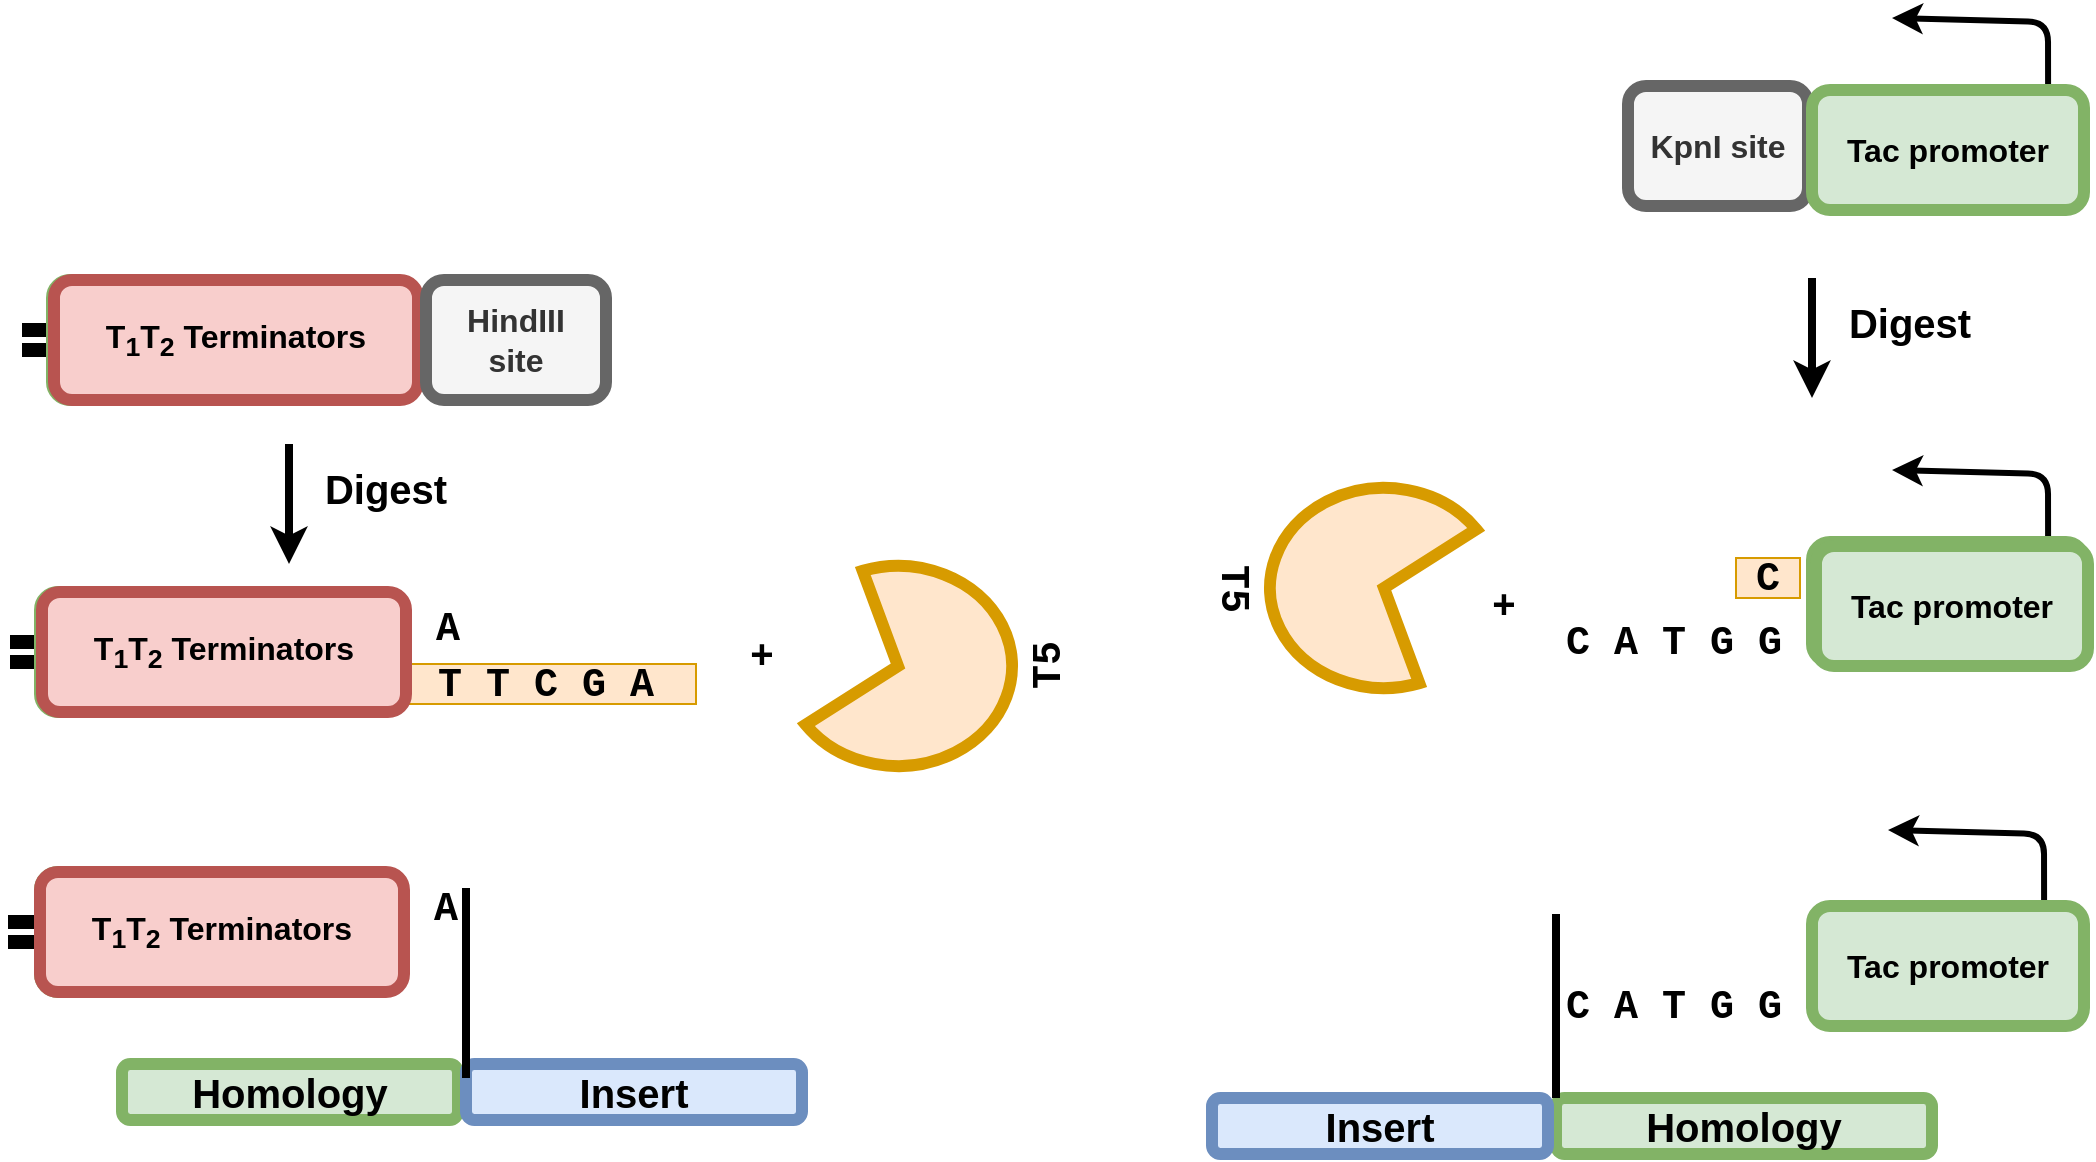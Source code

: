 <mxfile version="14.6.13" type="device" pages="3"><diagram id="rqG2H4vEE6brF2aqTZNh" name="Page-1"><mxGraphModel dx="2200" dy="825" grid="1" gridSize="2" guides="1" tooltips="1" connect="1" arrows="1" fold="1" page="1" pageScale="1" pageWidth="850" pageHeight="1100" math="0" shadow="0"><root><mxCell id="0"/><mxCell id="1" parent="0"/><mxCell id="bEd4uS3DyzJ1hzSvsqkC-2" value="A" style="text;html=1;strokeColor=none;fillColor=none;align=center;verticalAlign=middle;whiteSpace=wrap;rounded=0;fontSize=20;fontFamily=Courier New;fontStyle=1" parent="1" vertex="1"><mxGeometry x="-370" y="1362" width="40" height="20" as="geometry"/></mxCell><mxCell id="bEd4uS3DyzJ1hzSvsqkC-3" value="T T C G A" style="text;html=1;strokeColor=#d79b00;fillColor=#ffe6cc;align=center;verticalAlign=middle;whiteSpace=wrap;rounded=0;fontSize=20;fontFamily=Courier New;fontStyle=1" parent="1" vertex="1"><mxGeometry x="-376" y="1390" width="150" height="20" as="geometry"/></mxCell><mxCell id="bEd4uS3DyzJ1hzSvsqkC-6" value="&lt;b&gt;T5&lt;/b&gt;" style="verticalLabelPosition=bottom;verticalAlign=top;html=1;shape=mxgraph.basic.pie;startAngle=0.2;endAngle=0.9;fontFamily=Courier New;fontSize=20;rotation=-90;fillColor=#ffe6cc;strokeColor=#d79b00;strokeWidth=6;" parent="1" vertex="1"><mxGeometry x="-175" y="1334" width="100" height="114" as="geometry"/></mxCell><mxCell id="bEd4uS3DyzJ1hzSvsqkC-7" value="" style="shape=link;html=1;fontSize=16;strokeWidth=7;endArrow=none;fontStyle=1" parent="1" edge="1"><mxGeometry width="100" relative="1" as="geometry"><mxPoint x="-563" y="1228" as="sourcePoint"/><mxPoint x="-423" y="1228" as="targetPoint"/></mxGeometry></mxCell><mxCell id="bEd4uS3DyzJ1hzSvsqkC-8" value="T7 Promotor" style="rounded=1;whiteSpace=wrap;html=1;strokeWidth=6;rotation=0;fillColor=#d5e8d4;strokeColor=#82b366;fontStyle=1;fontSize=16;" parent="1" vertex="1"><mxGeometry x="-548" y="1198" width="110" height="60" as="geometry"/></mxCell><mxCell id="bEd4uS3DyzJ1hzSvsqkC-9" value="T&lt;sub&gt;1&lt;/sub&gt;T&lt;sub&gt;2&lt;/sub&gt; Terminators" style="rounded=1;whiteSpace=wrap;html=1;strokeWidth=6;rotation=0;fillColor=#f8cecc;strokeColor=#b85450;fontStyle=1;fontSize=16;" parent="1" vertex="1"><mxGeometry x="-547" y="1198" width="182" height="60" as="geometry"/></mxCell><mxCell id="bEd4uS3DyzJ1hzSvsqkC-10" value="HindIII&lt;br&gt;site" style="rounded=1;whiteSpace=wrap;html=1;fillColor=#f5f5f5;strokeColor=#666666;fontStyle=1;fontSize=16;fontColor=#333333;strokeWidth=6;" parent="1" vertex="1"><mxGeometry x="-361" y="1198" width="90" height="60" as="geometry"/></mxCell><mxCell id="bEd4uS3DyzJ1hzSvsqkC-13" value="" style="shape=link;html=1;fontSize=16;strokeWidth=7;endArrow=none;fontStyle=1" parent="1" edge="1"><mxGeometry width="100" relative="1" as="geometry"><mxPoint x="-569" y="1384" as="sourcePoint"/><mxPoint x="-429" y="1384" as="targetPoint"/></mxGeometry></mxCell><mxCell id="bEd4uS3DyzJ1hzSvsqkC-14" value="T7 Promotor" style="rounded=1;whiteSpace=wrap;html=1;strokeWidth=6;rotation=0;fillColor=#d5e8d4;strokeColor=#82b366;fontStyle=1;fontSize=16;" parent="1" vertex="1"><mxGeometry x="-554" y="1354" width="110" height="60" as="geometry"/></mxCell><mxCell id="bEd4uS3DyzJ1hzSvsqkC-15" value="T&lt;sub&gt;1&lt;/sub&gt;T&lt;sub&gt;2&lt;/sub&gt; Terminators" style="rounded=1;whiteSpace=wrap;html=1;strokeWidth=6;rotation=0;fillColor=#f8cecc;strokeColor=#b85450;fontStyle=1;fontSize=16;" parent="1" vertex="1"><mxGeometry x="-553" y="1354" width="182" height="60" as="geometry"/></mxCell><mxCell id="bEd4uS3DyzJ1hzSvsqkC-25" value="" style="edgeStyle=orthogonalEdgeStyle;rounded=0;orthogonalLoop=1;jettySize=auto;html=1;fontFamily=Helvetica;fontSize=20;strokeWidth=4;" parent="1" source="bEd4uS3DyzJ1hzSvsqkC-16" target="bEd4uS3DyzJ1hzSvsqkC-20" edge="1"><mxGeometry relative="1" as="geometry"/></mxCell><mxCell id="bEd4uS3DyzJ1hzSvsqkC-16" value="A" style="text;html=1;strokeColor=none;fillColor=none;align=center;verticalAlign=middle;whiteSpace=wrap;rounded=0;fontSize=20;fontFamily=Courier New;fontStyle=1" parent="1" vertex="1"><mxGeometry x="-371" y="1502" width="40" height="20" as="geometry"/></mxCell><mxCell id="bEd4uS3DyzJ1hzSvsqkC-18" value="" style="shape=link;html=1;fontSize=16;strokeWidth=7;endArrow=none;fontStyle=1" parent="1" edge="1"><mxGeometry width="100" relative="1" as="geometry"><mxPoint x="-570" y="1524" as="sourcePoint"/><mxPoint x="-430" y="1524" as="targetPoint"/></mxGeometry></mxCell><mxCell id="bEd4uS3DyzJ1hzSvsqkC-19" value="T7 Promotor" style="rounded=1;whiteSpace=wrap;html=1;strokeWidth=6;rotation=0;fillColor=#d5e8d4;strokeColor=#82b366;fontStyle=1;fontSize=16;" parent="1" vertex="1"><mxGeometry x="-554" y="1494" width="110" height="60" as="geometry"/></mxCell><mxCell id="bEd4uS3DyzJ1hzSvsqkC-20" value="T&lt;sub&gt;1&lt;/sub&gt;T&lt;sub&gt;2&lt;/sub&gt; Terminators" style="rounded=1;whiteSpace=wrap;html=1;strokeWidth=6;rotation=0;fillColor=#f8cecc;strokeColor=#b85450;fontStyle=1;fontSize=16;" parent="1" vertex="1"><mxGeometry x="-554" y="1494" width="182" height="60" as="geometry"/></mxCell><mxCell id="bEd4uS3DyzJ1hzSvsqkC-21" value="Homology" style="rounded=1;whiteSpace=wrap;html=1;fontFamily=Helvetica;fontSize=20;fillColor=#d5e8d4;strokeColor=#82b366;strokeWidth=6;fontStyle=1" parent="1" vertex="1"><mxGeometry x="-513" y="1590" width="168" height="28" as="geometry"/></mxCell><mxCell id="bEd4uS3DyzJ1hzSvsqkC-22" value="Insert" style="rounded=1;whiteSpace=wrap;html=1;fontFamily=Helvetica;fontSize=20;fillColor=#dae8fc;strokeColor=#6c8ebf;strokeWidth=6;fontStyle=1" parent="1" vertex="1"><mxGeometry x="-341" y="1590" width="168" height="28" as="geometry"/></mxCell><mxCell id="bEd4uS3DyzJ1hzSvsqkC-24" value="" style="endArrow=none;html=1;fontFamily=Helvetica;fontSize=20;entryX=0.75;entryY=0;entryDx=0;entryDy=0;exitX=0;exitY=0.25;exitDx=0;exitDy=0;strokeWidth=4;" parent="1" source="bEd4uS3DyzJ1hzSvsqkC-22" target="bEd4uS3DyzJ1hzSvsqkC-16" edge="1"><mxGeometry width="50" height="50" relative="1" as="geometry"><mxPoint x="-343" y="1534" as="sourcePoint"/><mxPoint x="-293" y="1484" as="targetPoint"/></mxGeometry></mxCell><mxCell id="bEd4uS3DyzJ1hzSvsqkC-26" value="" style="endArrow=classic;html=1;fontFamily=Helvetica;fontSize=20;strokeWidth=4;" parent="1" edge="1"><mxGeometry width="50" height="50" relative="1" as="geometry"><mxPoint x="-429.5" y="1280" as="sourcePoint"/><mxPoint x="-429.5" y="1340" as="targetPoint"/></mxGeometry></mxCell><mxCell id="bEd4uS3DyzJ1hzSvsqkC-27" value="Digest" style="text;html=1;strokeColor=none;fillColor=none;align=center;verticalAlign=middle;whiteSpace=wrap;rounded=0;fontFamily=Helvetica;fontSize=20;fontStyle=1" parent="1" vertex="1"><mxGeometry x="-401" y="1292" width="40" height="20" as="geometry"/></mxCell><mxCell id="bEd4uS3DyzJ1hzSvsqkC-28" value="+" style="text;html=1;strokeColor=none;fillColor=none;align=center;verticalAlign=middle;whiteSpace=wrap;rounded=0;fontFamily=Helvetica;fontSize=20;fontStyle=1" parent="1" vertex="1"><mxGeometry x="-213" y="1374" width="40" height="20" as="geometry"/></mxCell><mxCell id="bEd4uS3DyzJ1hzSvsqkC-30" value="KpnI site" style="rounded=1;whiteSpace=wrap;html=1;fillColor=#f5f5f5;strokeColor=#666666;fontStyle=1;fontSize=16;fontColor=#333333;strokeWidth=6;" parent="1" vertex="1"><mxGeometry x="240" y="1101" width="90" height="60" as="geometry"/></mxCell><mxCell id="bEd4uS3DyzJ1hzSvsqkC-31" value="" style="endArrow=classic;html=1;fontSize=16;strokeWidth=3;exitX=0.868;exitY=0;exitDx=0;exitDy=0;exitPerimeter=0;" parent="1" source="bEd4uS3DyzJ1hzSvsqkC-32" edge="1"><mxGeometry width="50" height="50" relative="1" as="geometry"><mxPoint x="328" y="1091" as="sourcePoint"/><mxPoint x="372" y="1067" as="targetPoint"/><Array as="points"><mxPoint x="450" y="1069"/></Array></mxGeometry></mxCell><mxCell id="bEd4uS3DyzJ1hzSvsqkC-32" value="Tac promoter" style="rounded=1;whiteSpace=wrap;html=1;strokeWidth=6;rotation=0;fillColor=#d5e8d4;strokeColor=#82b366;fontStyle=1;fontSize=16;" parent="1" vertex="1"><mxGeometry x="332" y="1103" width="136" height="60" as="geometry"/></mxCell><mxCell id="bEd4uS3DyzJ1hzSvsqkC-34" value="" style="endArrow=classic;html=1;fontFamily=Helvetica;fontSize=20;strokeWidth=4;" parent="1" edge="1"><mxGeometry width="50" height="50" relative="1" as="geometry"><mxPoint x="332" y="1197" as="sourcePoint"/><mxPoint x="332" y="1257" as="targetPoint"/></mxGeometry></mxCell><mxCell id="bEd4uS3DyzJ1hzSvsqkC-35" value="Digest" style="text;html=1;strokeColor=none;fillColor=none;align=center;verticalAlign=middle;whiteSpace=wrap;rounded=0;fontFamily=Helvetica;fontSize=20;fontStyle=1" parent="1" vertex="1"><mxGeometry x="360.5" y="1209" width="40" height="20" as="geometry"/></mxCell><mxCell id="bEd4uS3DyzJ1hzSvsqkC-37" value="" style="endArrow=classic;html=1;fontSize=16;strokeWidth=3;exitX=0.868;exitY=0;exitDx=0;exitDy=0;exitPerimeter=0;" parent="1" source="bEd4uS3DyzJ1hzSvsqkC-38" edge="1"><mxGeometry width="50" height="50" relative="1" as="geometry"><mxPoint x="328" y="1317" as="sourcePoint"/><mxPoint x="372" y="1293" as="targetPoint"/><Array as="points"><mxPoint x="450" y="1295"/></Array></mxGeometry></mxCell><mxCell id="bEd4uS3DyzJ1hzSvsqkC-38" value="Tac promoter" style="rounded=1;whiteSpace=wrap;html=1;strokeWidth=6;rotation=0;fillColor=#d5e8d4;strokeColor=#82b366;fontStyle=1;fontSize=16;" parent="1" vertex="1"><mxGeometry x="332" y="1329" width="136" height="60" as="geometry"/></mxCell><mxCell id="bEd4uS3DyzJ1hzSvsqkC-40" value="C A T G G&amp;nbsp;" style="text;html=1;strokeColor=none;fillColor=none;align=center;verticalAlign=middle;whiteSpace=wrap;rounded=0;fontFamily=Courier New;fontSize=20;fontStyle=1" parent="1" vertex="1"><mxGeometry x="190" y="1369" width="158" height="20" as="geometry"/></mxCell><mxCell id="bEd4uS3DyzJ1hzSvsqkC-41" value="C" style="text;html=1;strokeColor=#d79b00;fillColor=#ffe6cc;align=center;verticalAlign=middle;whiteSpace=wrap;rounded=0;fontFamily=Courier New;fontSize=20;fontStyle=1" parent="1" vertex="1"><mxGeometry x="294" y="1337" width="32" height="20" as="geometry"/></mxCell><mxCell id="bEd4uS3DyzJ1hzSvsqkC-42" value="&lt;b&gt;T5&lt;/b&gt;" style="verticalLabelPosition=bottom;verticalAlign=top;html=1;shape=mxgraph.basic.pie;startAngle=0.2;endAngle=0.9;fontFamily=Courier New;fontSize=20;rotation=90;fillColor=#ffe6cc;strokeColor=#d79b00;strokeWidth=6;" parent="1" vertex="1"><mxGeometry x="68" y="1295" width="100" height="114" as="geometry"/></mxCell><mxCell id="bEd4uS3DyzJ1hzSvsqkC-43" value="+" style="text;html=1;strokeColor=none;fillColor=none;align=center;verticalAlign=middle;whiteSpace=wrap;rounded=0;fontFamily=Helvetica;fontSize=20;fontStyle=1" parent="1" vertex="1"><mxGeometry x="158" y="1349" width="40" height="20" as="geometry"/></mxCell><mxCell id="bEd4uS3DyzJ1hzSvsqkC-45" value="Tac promoter" style="rounded=1;whiteSpace=wrap;html=1;strokeWidth=6;rotation=0;fillColor=#d5e8d4;strokeColor=#82b366;fontStyle=1;fontSize=16;" parent="1" vertex="1"><mxGeometry x="334" y="1331" width="136" height="60" as="geometry"/></mxCell><mxCell id="bEd4uS3DyzJ1hzSvsqkC-47" value="" style="endArrow=classic;html=1;fontSize=16;strokeWidth=3;exitX=0.868;exitY=0;exitDx=0;exitDy=0;exitPerimeter=0;" parent="1" edge="1"><mxGeometry width="50" height="50" relative="1" as="geometry"><mxPoint x="448.048" y="1509" as="sourcePoint"/><mxPoint x="370" y="1473" as="targetPoint"/><Array as="points"><mxPoint x="448" y="1475"/></Array></mxGeometry></mxCell><mxCell id="bEd4uS3DyzJ1hzSvsqkC-48" value="Tac promoter" style="rounded=1;whiteSpace=wrap;html=1;strokeWidth=6;rotation=0;fillColor=#d5e8d4;strokeColor=#82b366;fontStyle=1;fontSize=16;" parent="1" vertex="1"><mxGeometry x="332" y="1511" width="136" height="60" as="geometry"/></mxCell><mxCell id="bEd4uS3DyzJ1hzSvsqkC-49" value="C A T G G&amp;nbsp;" style="text;html=1;strokeColor=none;fillColor=none;align=center;verticalAlign=middle;whiteSpace=wrap;rounded=0;fontFamily=Courier New;fontSize=20;fontStyle=1" parent="1" vertex="1"><mxGeometry x="190" y="1551" width="158" height="20" as="geometry"/></mxCell><mxCell id="bEd4uS3DyzJ1hzSvsqkC-50" value="Homology" style="rounded=1;whiteSpace=wrap;html=1;fontFamily=Helvetica;fontSize=20;fillColor=#d5e8d4;strokeColor=#82b366;strokeWidth=6;fontStyle=1" parent="1" vertex="1"><mxGeometry x="204" y="1607" width="188" height="28" as="geometry"/></mxCell><mxCell id="bEd4uS3DyzJ1hzSvsqkC-51" value="Insert" style="rounded=1;whiteSpace=wrap;html=1;fontFamily=Helvetica;fontSize=20;fillColor=#dae8fc;strokeColor=#6c8ebf;strokeWidth=6;fontStyle=1" parent="1" vertex="1"><mxGeometry x="32" y="1607" width="168" height="28" as="geometry"/></mxCell><mxCell id="bEd4uS3DyzJ1hzSvsqkC-53" value="" style="endArrow=none;html=1;fontFamily=Helvetica;fontSize=20;exitX=0;exitY=0;exitDx=0;exitDy=0;strokeWidth=4;" parent="1" source="bEd4uS3DyzJ1hzSvsqkC-50" edge="1"><mxGeometry width="50" height="50" relative="1" as="geometry"><mxPoint x="374" y="1551" as="sourcePoint"/><mxPoint x="204" y="1515" as="targetPoint"/></mxGeometry></mxCell></root></mxGraphModel></diagram><diagram id="1fuWBplSCIQqv248UN_R" name="5' overhang"><mxGraphModel dx="2200" dy="-275" grid="1" gridSize="10" guides="1" tooltips="1" connect="1" arrows="1" fold="1" page="1" pageScale="1" pageWidth="850" pageHeight="1100" math="0" shadow="0"><root><mxCell id="whH5f2aF5DjUQfxZ1dqd-0"/><mxCell id="whH5f2aF5DjUQfxZ1dqd-1" parent="whH5f2aF5DjUQfxZ1dqd-0"/><mxCell id="dkQ3DFYVs7v4zs6h81qp-0" value="A" style="text;html=1;strokeColor=none;fillColor=none;align=center;verticalAlign=middle;whiteSpace=wrap;rounded=0;fontSize=20;fontFamily=Courier New;fontStyle=1" vertex="1" parent="whH5f2aF5DjUQfxZ1dqd-1"><mxGeometry x="-370" y="1362" width="40" height="20" as="geometry"/></mxCell><mxCell id="dkQ3DFYVs7v4zs6h81qp-1" value="T T C G A" style="text;html=1;strokeColor=#d79b00;fillColor=#ffe6cc;align=center;verticalAlign=middle;whiteSpace=wrap;rounded=0;fontSize=20;fontFamily=Courier New;fontStyle=1" vertex="1" parent="whH5f2aF5DjUQfxZ1dqd-1"><mxGeometry x="-376" y="1390" width="150" height="20" as="geometry"/></mxCell><mxCell id="dkQ3DFYVs7v4zs6h81qp-2" value="&lt;b&gt;T5&lt;/b&gt;" style="verticalLabelPosition=bottom;verticalAlign=top;html=1;shape=mxgraph.basic.pie;startAngle=0.2;endAngle=0.9;fontFamily=Courier New;fontSize=20;rotation=-90;fillColor=#ffe6cc;strokeColor=#d79b00;strokeWidth=6;" vertex="1" parent="whH5f2aF5DjUQfxZ1dqd-1"><mxGeometry x="-175" y="1334" width="100" height="114" as="geometry"/></mxCell><mxCell id="dkQ3DFYVs7v4zs6h81qp-3" value="" style="shape=link;html=1;fontSize=16;strokeWidth=7;endArrow=none;fontStyle=1" edge="1" parent="whH5f2aF5DjUQfxZ1dqd-1"><mxGeometry width="100" relative="1" as="geometry"><mxPoint x="-563" y="1228" as="sourcePoint"/><mxPoint x="-423" y="1228" as="targetPoint"/></mxGeometry></mxCell><mxCell id="dkQ3DFYVs7v4zs6h81qp-4" value="T7 Promotor" style="rounded=1;whiteSpace=wrap;html=1;strokeWidth=6;rotation=0;fillColor=#d5e8d4;strokeColor=#82b366;fontStyle=1;fontSize=16;" vertex="1" parent="whH5f2aF5DjUQfxZ1dqd-1"><mxGeometry x="-548" y="1198" width="110" height="60" as="geometry"/></mxCell><mxCell id="dkQ3DFYVs7v4zs6h81qp-5" value="T&lt;sub&gt;1&lt;/sub&gt;T&lt;sub&gt;2&lt;/sub&gt; Terminators" style="rounded=1;whiteSpace=wrap;html=1;strokeWidth=6;rotation=0;fillColor=#f8cecc;strokeColor=#b85450;fontStyle=1;fontSize=16;" vertex="1" parent="whH5f2aF5DjUQfxZ1dqd-1"><mxGeometry x="-547" y="1198" width="182" height="60" as="geometry"/></mxCell><mxCell id="dkQ3DFYVs7v4zs6h81qp-6" value="HindIII&lt;br&gt;site" style="rounded=1;whiteSpace=wrap;html=1;fillColor=#f5f5f5;strokeColor=#666666;fontStyle=1;fontSize=16;fontColor=#333333;strokeWidth=6;" vertex="1" parent="whH5f2aF5DjUQfxZ1dqd-1"><mxGeometry x="-361" y="1198" width="90" height="60" as="geometry"/></mxCell><mxCell id="dkQ3DFYVs7v4zs6h81qp-7" value="" style="shape=link;html=1;fontSize=16;strokeWidth=7;endArrow=none;fontStyle=1" edge="1" parent="whH5f2aF5DjUQfxZ1dqd-1"><mxGeometry width="100" relative="1" as="geometry"><mxPoint x="-569" y="1384" as="sourcePoint"/><mxPoint x="-429" y="1384" as="targetPoint"/></mxGeometry></mxCell><mxCell id="dkQ3DFYVs7v4zs6h81qp-8" value="T7 Promotor" style="rounded=1;whiteSpace=wrap;html=1;strokeWidth=6;rotation=0;fillColor=#d5e8d4;strokeColor=#82b366;fontStyle=1;fontSize=16;" vertex="1" parent="whH5f2aF5DjUQfxZ1dqd-1"><mxGeometry x="-554" y="1354" width="110" height="60" as="geometry"/></mxCell><mxCell id="dkQ3DFYVs7v4zs6h81qp-9" value="T&lt;sub&gt;1&lt;/sub&gt;T&lt;sub&gt;2&lt;/sub&gt; Terminators" style="rounded=1;whiteSpace=wrap;html=1;strokeWidth=6;rotation=0;fillColor=#f8cecc;strokeColor=#b85450;fontStyle=1;fontSize=16;" vertex="1" parent="whH5f2aF5DjUQfxZ1dqd-1"><mxGeometry x="-553" y="1354" width="182" height="60" as="geometry"/></mxCell><mxCell id="dkQ3DFYVs7v4zs6h81qp-10" value="" style="edgeStyle=orthogonalEdgeStyle;rounded=0;orthogonalLoop=1;jettySize=auto;html=1;fontFamily=Helvetica;fontSize=20;strokeWidth=4;" edge="1" parent="whH5f2aF5DjUQfxZ1dqd-1" source="dkQ3DFYVs7v4zs6h81qp-11" target="dkQ3DFYVs7v4zs6h81qp-14"><mxGeometry relative="1" as="geometry"/></mxCell><mxCell id="dkQ3DFYVs7v4zs6h81qp-11" value="A" style="text;html=1;strokeColor=none;fillColor=none;align=center;verticalAlign=middle;whiteSpace=wrap;rounded=0;fontSize=20;fontFamily=Courier New;fontStyle=1" vertex="1" parent="whH5f2aF5DjUQfxZ1dqd-1"><mxGeometry x="-371" y="1502" width="40" height="20" as="geometry"/></mxCell><mxCell id="dkQ3DFYVs7v4zs6h81qp-12" value="" style="shape=link;html=1;fontSize=16;strokeWidth=7;endArrow=none;fontStyle=1" edge="1" parent="whH5f2aF5DjUQfxZ1dqd-1"><mxGeometry width="100" relative="1" as="geometry"><mxPoint x="-570" y="1524" as="sourcePoint"/><mxPoint x="-430" y="1524" as="targetPoint"/></mxGeometry></mxCell><mxCell id="dkQ3DFYVs7v4zs6h81qp-13" value="T7 Promotor" style="rounded=1;whiteSpace=wrap;html=1;strokeWidth=6;rotation=0;fillColor=#d5e8d4;strokeColor=#82b366;fontStyle=1;fontSize=16;" vertex="1" parent="whH5f2aF5DjUQfxZ1dqd-1"><mxGeometry x="-554" y="1494" width="110" height="60" as="geometry"/></mxCell><mxCell id="dkQ3DFYVs7v4zs6h81qp-14" value="T&lt;sub&gt;1&lt;/sub&gt;T&lt;sub&gt;2&lt;/sub&gt; Terminators" style="rounded=1;whiteSpace=wrap;html=1;strokeWidth=6;rotation=0;fillColor=#f8cecc;strokeColor=#b85450;fontStyle=1;fontSize=16;" vertex="1" parent="whH5f2aF5DjUQfxZ1dqd-1"><mxGeometry x="-554" y="1494" width="182" height="60" as="geometry"/></mxCell><mxCell id="dkQ3DFYVs7v4zs6h81qp-15" value="Homology" style="rounded=1;whiteSpace=wrap;html=1;fontFamily=Helvetica;fontSize=20;fillColor=#d5e8d4;strokeColor=#82b366;strokeWidth=6;fontStyle=1" vertex="1" parent="whH5f2aF5DjUQfxZ1dqd-1"><mxGeometry x="-513" y="1590" width="168" height="28" as="geometry"/></mxCell><mxCell id="dkQ3DFYVs7v4zs6h81qp-16" value="Insert" style="rounded=1;whiteSpace=wrap;html=1;fontFamily=Helvetica;fontSize=20;fillColor=#dae8fc;strokeColor=#6c8ebf;strokeWidth=6;fontStyle=1" vertex="1" parent="whH5f2aF5DjUQfxZ1dqd-1"><mxGeometry x="-341" y="1590" width="168" height="28" as="geometry"/></mxCell><mxCell id="dkQ3DFYVs7v4zs6h81qp-17" value="" style="endArrow=none;html=1;fontFamily=Helvetica;fontSize=20;entryX=0.75;entryY=0;entryDx=0;entryDy=0;exitX=0;exitY=0.25;exitDx=0;exitDy=0;strokeWidth=4;" edge="1" parent="whH5f2aF5DjUQfxZ1dqd-1" source="dkQ3DFYVs7v4zs6h81qp-16" target="dkQ3DFYVs7v4zs6h81qp-11"><mxGeometry width="50" height="50" relative="1" as="geometry"><mxPoint x="-343" y="1534" as="sourcePoint"/><mxPoint x="-293" y="1484" as="targetPoint"/></mxGeometry></mxCell><mxCell id="dkQ3DFYVs7v4zs6h81qp-18" value="" style="endArrow=classic;html=1;fontFamily=Helvetica;fontSize=20;strokeWidth=4;" edge="1" parent="whH5f2aF5DjUQfxZ1dqd-1"><mxGeometry width="50" height="50" relative="1" as="geometry"><mxPoint x="-429.5" y="1280" as="sourcePoint"/><mxPoint x="-429.5" y="1340" as="targetPoint"/></mxGeometry></mxCell><mxCell id="dkQ3DFYVs7v4zs6h81qp-19" value="Digest" style="text;html=1;strokeColor=none;fillColor=none;align=center;verticalAlign=middle;whiteSpace=wrap;rounded=0;fontFamily=Helvetica;fontSize=20;fontStyle=1" vertex="1" parent="whH5f2aF5DjUQfxZ1dqd-1"><mxGeometry x="-401" y="1292" width="40" height="20" as="geometry"/></mxCell><mxCell id="dkQ3DFYVs7v4zs6h81qp-20" value="+" style="text;html=1;strokeColor=none;fillColor=none;align=center;verticalAlign=middle;whiteSpace=wrap;rounded=0;fontFamily=Helvetica;fontSize=20;fontStyle=1" vertex="1" parent="whH5f2aF5DjUQfxZ1dqd-1"><mxGeometry x="-213" y="1374" width="40" height="20" as="geometry"/></mxCell></root></mxGraphModel></diagram><diagram id="Cqmajf2NcywqqgRzCdgd" name="3'-overhang"><mxGraphModel dx="1350" dy="825" grid="1" gridSize="10" guides="1" tooltips="1" connect="1" arrows="1" fold="1" page="1" pageScale="1" pageWidth="850" pageHeight="1100" math="0" shadow="0"><root><mxCell id="lJsQIygrgVVf8E_aaGxO-0"/><mxCell id="lJsQIygrgVVf8E_aaGxO-1" parent="lJsQIygrgVVf8E_aaGxO-0"/><mxCell id="90WQTnc2b1zIE183B5zB-0" value="KpnI site" style="rounded=1;whiteSpace=wrap;html=1;fillColor=#f5f5f5;strokeColor=#666666;fontStyle=1;fontSize=16;fontColor=#333333;strokeWidth=6;" vertex="1" parent="lJsQIygrgVVf8E_aaGxO-1"><mxGeometry x="240" y="1101" width="90" height="60" as="geometry"/></mxCell><mxCell id="90WQTnc2b1zIE183B5zB-1" value="" style="endArrow=classic;html=1;fontSize=16;strokeWidth=3;exitX=0.868;exitY=0;exitDx=0;exitDy=0;exitPerimeter=0;" edge="1" parent="lJsQIygrgVVf8E_aaGxO-1" source="90WQTnc2b1zIE183B5zB-2"><mxGeometry width="50" height="50" relative="1" as="geometry"><mxPoint x="328" y="1091" as="sourcePoint"/><mxPoint x="372" y="1067" as="targetPoint"/><Array as="points"><mxPoint x="450" y="1069"/></Array></mxGeometry></mxCell><mxCell id="90WQTnc2b1zIE183B5zB-2" value="Tac promoter" style="rounded=1;whiteSpace=wrap;html=1;strokeWidth=6;rotation=0;fillColor=#d5e8d4;strokeColor=#82b366;fontStyle=1;fontSize=16;" vertex="1" parent="lJsQIygrgVVf8E_aaGxO-1"><mxGeometry x="332" y="1103" width="136" height="60" as="geometry"/></mxCell><mxCell id="90WQTnc2b1zIE183B5zB-3" value="" style="endArrow=classic;html=1;fontFamily=Helvetica;fontSize=20;strokeWidth=4;" edge="1" parent="lJsQIygrgVVf8E_aaGxO-1"><mxGeometry width="50" height="50" relative="1" as="geometry"><mxPoint x="332" y="1197" as="sourcePoint"/><mxPoint x="332" y="1257" as="targetPoint"/></mxGeometry></mxCell><mxCell id="90WQTnc2b1zIE183B5zB-4" value="Digest" style="text;html=1;strokeColor=none;fillColor=none;align=center;verticalAlign=middle;whiteSpace=wrap;rounded=0;fontFamily=Helvetica;fontSize=20;fontStyle=1" vertex="1" parent="lJsQIygrgVVf8E_aaGxO-1"><mxGeometry x="360.5" y="1209" width="40" height="20" as="geometry"/></mxCell><mxCell id="90WQTnc2b1zIE183B5zB-5" value="" style="endArrow=classic;html=1;fontSize=16;strokeWidth=3;exitX=0.868;exitY=0;exitDx=0;exitDy=0;exitPerimeter=0;" edge="1" parent="lJsQIygrgVVf8E_aaGxO-1" source="90WQTnc2b1zIE183B5zB-6"><mxGeometry width="50" height="50" relative="1" as="geometry"><mxPoint x="328" y="1317" as="sourcePoint"/><mxPoint x="372" y="1293" as="targetPoint"/><Array as="points"><mxPoint x="450" y="1295"/></Array></mxGeometry></mxCell><mxCell id="90WQTnc2b1zIE183B5zB-6" value="Tac promoter" style="rounded=1;whiteSpace=wrap;html=1;strokeWidth=6;rotation=0;fillColor=#d5e8d4;strokeColor=#82b366;fontStyle=1;fontSize=16;" vertex="1" parent="lJsQIygrgVVf8E_aaGxO-1"><mxGeometry x="332" y="1329" width="136" height="60" as="geometry"/></mxCell><mxCell id="90WQTnc2b1zIE183B5zB-7" value="C A T G G&amp;nbsp;" style="text;html=1;strokeColor=none;fillColor=none;align=center;verticalAlign=middle;whiteSpace=wrap;rounded=0;fontFamily=Courier New;fontSize=20;fontStyle=1" vertex="1" parent="lJsQIygrgVVf8E_aaGxO-1"><mxGeometry x="190" y="1369" width="158" height="20" as="geometry"/></mxCell><mxCell id="90WQTnc2b1zIE183B5zB-8" value="C" style="text;html=1;strokeColor=#d79b00;fillColor=#ffe6cc;align=center;verticalAlign=middle;whiteSpace=wrap;rounded=0;fontFamily=Courier New;fontSize=20;fontStyle=1" vertex="1" parent="lJsQIygrgVVf8E_aaGxO-1"><mxGeometry x="294" y="1337" width="32" height="20" as="geometry"/></mxCell><mxCell id="90WQTnc2b1zIE183B5zB-9" value="&lt;b&gt;T5&lt;/b&gt;" style="verticalLabelPosition=bottom;verticalAlign=top;html=1;shape=mxgraph.basic.pie;startAngle=0.2;endAngle=0.9;fontFamily=Courier New;fontSize=20;rotation=90;fillColor=#ffe6cc;strokeColor=#d79b00;strokeWidth=6;" vertex="1" parent="lJsQIygrgVVf8E_aaGxO-1"><mxGeometry x="68" y="1295" width="100" height="114" as="geometry"/></mxCell><mxCell id="90WQTnc2b1zIE183B5zB-10" value="+" style="text;html=1;strokeColor=none;fillColor=none;align=center;verticalAlign=middle;whiteSpace=wrap;rounded=0;fontFamily=Helvetica;fontSize=20;fontStyle=1" vertex="1" parent="lJsQIygrgVVf8E_aaGxO-1"><mxGeometry x="158" y="1349" width="40" height="20" as="geometry"/></mxCell><mxCell id="90WQTnc2b1zIE183B5zB-11" value="Tac promoter" style="rounded=1;whiteSpace=wrap;html=1;strokeWidth=6;rotation=0;fillColor=#d5e8d4;strokeColor=#82b366;fontStyle=1;fontSize=16;" vertex="1" parent="lJsQIygrgVVf8E_aaGxO-1"><mxGeometry x="334" y="1331" width="136" height="60" as="geometry"/></mxCell><mxCell id="90WQTnc2b1zIE183B5zB-12" value="" style="endArrow=classic;html=1;fontSize=16;strokeWidth=3;exitX=0.868;exitY=0;exitDx=0;exitDy=0;exitPerimeter=0;" edge="1" parent="lJsQIygrgVVf8E_aaGxO-1"><mxGeometry width="50" height="50" relative="1" as="geometry"><mxPoint x="448.048" y="1509" as="sourcePoint"/><mxPoint x="370" y="1473" as="targetPoint"/><Array as="points"><mxPoint x="448" y="1475"/></Array></mxGeometry></mxCell><mxCell id="90WQTnc2b1zIE183B5zB-13" value="Tac promoter" style="rounded=1;whiteSpace=wrap;html=1;strokeWidth=6;rotation=0;fillColor=#d5e8d4;strokeColor=#82b366;fontStyle=1;fontSize=16;" vertex="1" parent="lJsQIygrgVVf8E_aaGxO-1"><mxGeometry x="332" y="1511" width="136" height="60" as="geometry"/></mxCell><mxCell id="90WQTnc2b1zIE183B5zB-14" value="C A T G G&amp;nbsp;" style="text;html=1;strokeColor=none;fillColor=none;align=center;verticalAlign=middle;whiteSpace=wrap;rounded=0;fontFamily=Courier New;fontSize=20;fontStyle=1" vertex="1" parent="lJsQIygrgVVf8E_aaGxO-1"><mxGeometry x="190" y="1551" width="158" height="20" as="geometry"/></mxCell><mxCell id="90WQTnc2b1zIE183B5zB-15" value="Homology" style="rounded=1;whiteSpace=wrap;html=1;fontFamily=Helvetica;fontSize=20;fillColor=#d5e8d4;strokeColor=#82b366;strokeWidth=6;fontStyle=1" vertex="1" parent="lJsQIygrgVVf8E_aaGxO-1"><mxGeometry x="204" y="1607" width="188" height="28" as="geometry"/></mxCell><mxCell id="90WQTnc2b1zIE183B5zB-16" value="Insert" style="rounded=1;whiteSpace=wrap;html=1;fontFamily=Helvetica;fontSize=20;fillColor=#dae8fc;strokeColor=#6c8ebf;strokeWidth=6;fontStyle=1" vertex="1" parent="lJsQIygrgVVf8E_aaGxO-1"><mxGeometry x="32" y="1607" width="168" height="28" as="geometry"/></mxCell><mxCell id="90WQTnc2b1zIE183B5zB-17" value="" style="endArrow=none;html=1;fontFamily=Helvetica;fontSize=20;exitX=0;exitY=0;exitDx=0;exitDy=0;strokeWidth=4;" edge="1" parent="lJsQIygrgVVf8E_aaGxO-1" source="90WQTnc2b1zIE183B5zB-15"><mxGeometry width="50" height="50" relative="1" as="geometry"><mxPoint x="374" y="1551" as="sourcePoint"/><mxPoint x="204" y="1515" as="targetPoint"/></mxGeometry></mxCell></root></mxGraphModel></diagram></mxfile>